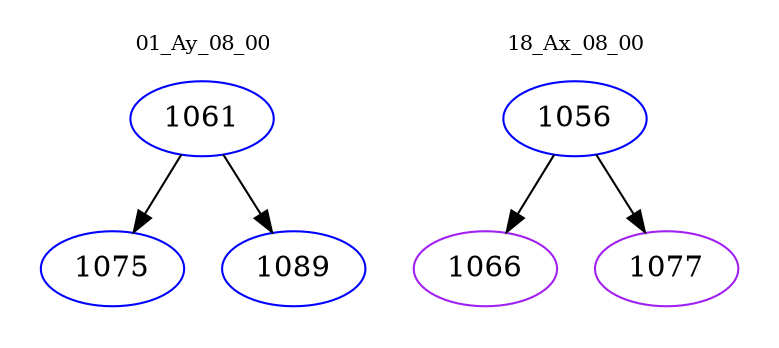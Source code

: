 digraph{
subgraph cluster_0 {
color = white
label = "01_Ay_08_00";
fontsize=10;
T0_1061 [label="1061", color="blue"]
T0_1061 -> T0_1075 [color="black"]
T0_1075 [label="1075", color="blue"]
T0_1061 -> T0_1089 [color="black"]
T0_1089 [label="1089", color="blue"]
}
subgraph cluster_1 {
color = white
label = "18_Ax_08_00";
fontsize=10;
T1_1056 [label="1056", color="blue"]
T1_1056 -> T1_1066 [color="black"]
T1_1066 [label="1066", color="purple"]
T1_1056 -> T1_1077 [color="black"]
T1_1077 [label="1077", color="purple"]
}
}
